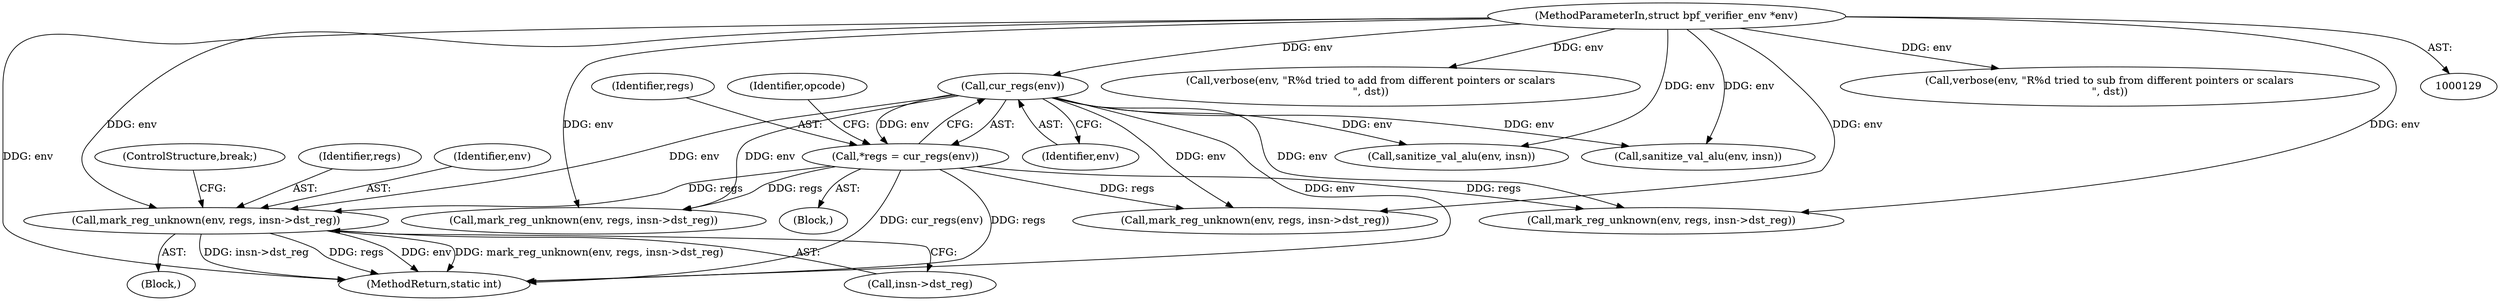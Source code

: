 digraph "0_linux_d3bd7413e0ca40b60cf60d4003246d067cafdeda@pointer" {
"1000794" [label="(Call,mark_reg_unknown(env, regs, insn->dst_reg))"];
"1000138" [label="(Call,cur_regs(env))"];
"1000130" [label="(MethodParameterIn,struct bpf_verifier_env *env)"];
"1000136" [label="(Call,*regs = cur_regs(env))"];
"1000142" [label="(Identifier,opcode)"];
"1000138" [label="(Call,cur_regs(env))"];
"1000736" [label="(Call,mark_reg_unknown(env, regs, insn->dst_reg))"];
"1000273" [label="(Call,verbose(env, \"R%d tried to add from different pointers or scalars\n\", dst))"];
"1000265" [label="(Call,sanitize_val_alu(env, insn))"];
"1000839" [label="(Call,mark_reg_unknown(env, regs, insn->dst_reg))"];
"1000136" [label="(Call,*regs = cur_regs(env))"];
"1000793" [label="(Block,)"];
"1000879" [label="(Call,mark_reg_unknown(env, regs, insn->dst_reg))"];
"1000800" [label="(ControlStructure,break;)"];
"1000797" [label="(Call,insn->dst_reg)"];
"1000903" [label="(MethodReturn,static int)"];
"1000134" [label="(Block,)"];
"1000376" [label="(Call,verbose(env, \"R%d tried to sub from different pointers or scalars\n\", dst))"];
"1000794" [label="(Call,mark_reg_unknown(env, regs, insn->dst_reg))"];
"1000139" [label="(Identifier,env)"];
"1000137" [label="(Identifier,regs)"];
"1000796" [label="(Identifier,regs)"];
"1000130" [label="(MethodParameterIn,struct bpf_verifier_env *env)"];
"1000795" [label="(Identifier,env)"];
"1000368" [label="(Call,sanitize_val_alu(env, insn))"];
"1000794" -> "1000793"  [label="AST: "];
"1000794" -> "1000797"  [label="CFG: "];
"1000795" -> "1000794"  [label="AST: "];
"1000796" -> "1000794"  [label="AST: "];
"1000797" -> "1000794"  [label="AST: "];
"1000800" -> "1000794"  [label="CFG: "];
"1000794" -> "1000903"  [label="DDG: regs"];
"1000794" -> "1000903"  [label="DDG: env"];
"1000794" -> "1000903"  [label="DDG: mark_reg_unknown(env, regs, insn->dst_reg)"];
"1000794" -> "1000903"  [label="DDG: insn->dst_reg"];
"1000138" -> "1000794"  [label="DDG: env"];
"1000130" -> "1000794"  [label="DDG: env"];
"1000136" -> "1000794"  [label="DDG: regs"];
"1000138" -> "1000136"  [label="AST: "];
"1000138" -> "1000139"  [label="CFG: "];
"1000139" -> "1000138"  [label="AST: "];
"1000136" -> "1000138"  [label="CFG: "];
"1000138" -> "1000903"  [label="DDG: env"];
"1000138" -> "1000136"  [label="DDG: env"];
"1000130" -> "1000138"  [label="DDG: env"];
"1000138" -> "1000265"  [label="DDG: env"];
"1000138" -> "1000368"  [label="DDG: env"];
"1000138" -> "1000736"  [label="DDG: env"];
"1000138" -> "1000839"  [label="DDG: env"];
"1000138" -> "1000879"  [label="DDG: env"];
"1000130" -> "1000129"  [label="AST: "];
"1000130" -> "1000903"  [label="DDG: env"];
"1000130" -> "1000265"  [label="DDG: env"];
"1000130" -> "1000273"  [label="DDG: env"];
"1000130" -> "1000368"  [label="DDG: env"];
"1000130" -> "1000376"  [label="DDG: env"];
"1000130" -> "1000736"  [label="DDG: env"];
"1000130" -> "1000839"  [label="DDG: env"];
"1000130" -> "1000879"  [label="DDG: env"];
"1000136" -> "1000134"  [label="AST: "];
"1000137" -> "1000136"  [label="AST: "];
"1000142" -> "1000136"  [label="CFG: "];
"1000136" -> "1000903"  [label="DDG: cur_regs(env)"];
"1000136" -> "1000903"  [label="DDG: regs"];
"1000136" -> "1000736"  [label="DDG: regs"];
"1000136" -> "1000839"  [label="DDG: regs"];
"1000136" -> "1000879"  [label="DDG: regs"];
}
